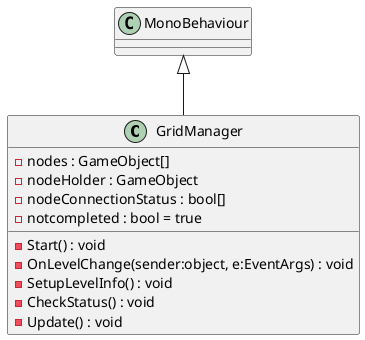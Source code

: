 @startuml
class GridManager {
    - nodes : GameObject[]
    - nodeHolder : GameObject
    - nodeConnectionStatus : bool[]
    - notcompleted : bool = true
    - Start() : void
    - OnLevelChange(sender:object, e:EventArgs) : void
    - SetupLevelInfo() : void
    - CheckStatus() : void
    - Update() : void
}
MonoBehaviour <|-- GridManager
@enduml
